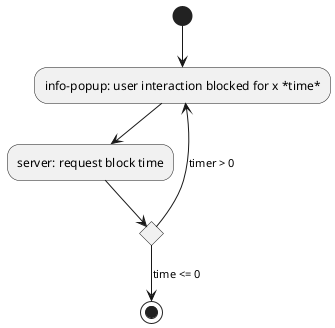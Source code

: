 @startuml
(*)  --> "info-popup: user interaction blocked for x *time*"
--> "server: request block time"
if "" then
    --> [time <= 0] (*)
else
    --> [timer > 0] "info-popup: user interaction blocked for x *time*"
Endif
@enduml